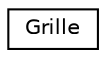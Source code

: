 digraph "Graphical Class Hierarchy"
{
  edge [fontname="Helvetica",fontsize="10",labelfontname="Helvetica",labelfontsize="10"];
  node [fontname="Helvetica",fontsize="10",shape=record];
  rankdir="LR";
  Node0 [label="Grille",height=0.2,width=0.4,color="black", fillcolor="white", style="filled",URL="$structGrille.html"];
}
